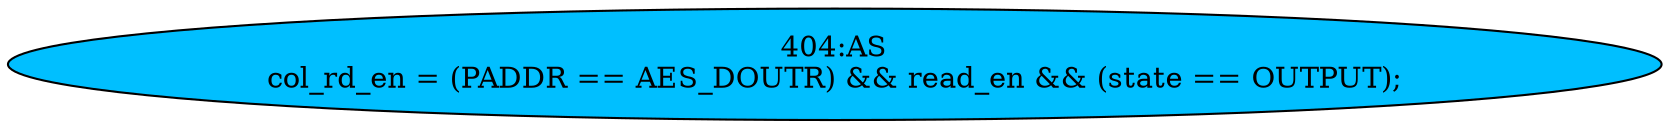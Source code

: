strict digraph "" {
	node [label="\N"];
	"404:AS"	 [ast="<pyverilog.vparser.ast.Assign object at 0x7f79abcb39d0>",
		def_var="['col_rd_en']",
		fillcolor=deepskyblue,
		label="404:AS
col_rd_en = (PADDR == AES_DOUTR) && read_en && (state == OUTPUT);",
		statements="[]",
		style=filled,
		typ=Assign,
		use_var="['PADDR', 'AES_DOUTR', 'read_en', 'state', 'OUTPUT']"];
}
